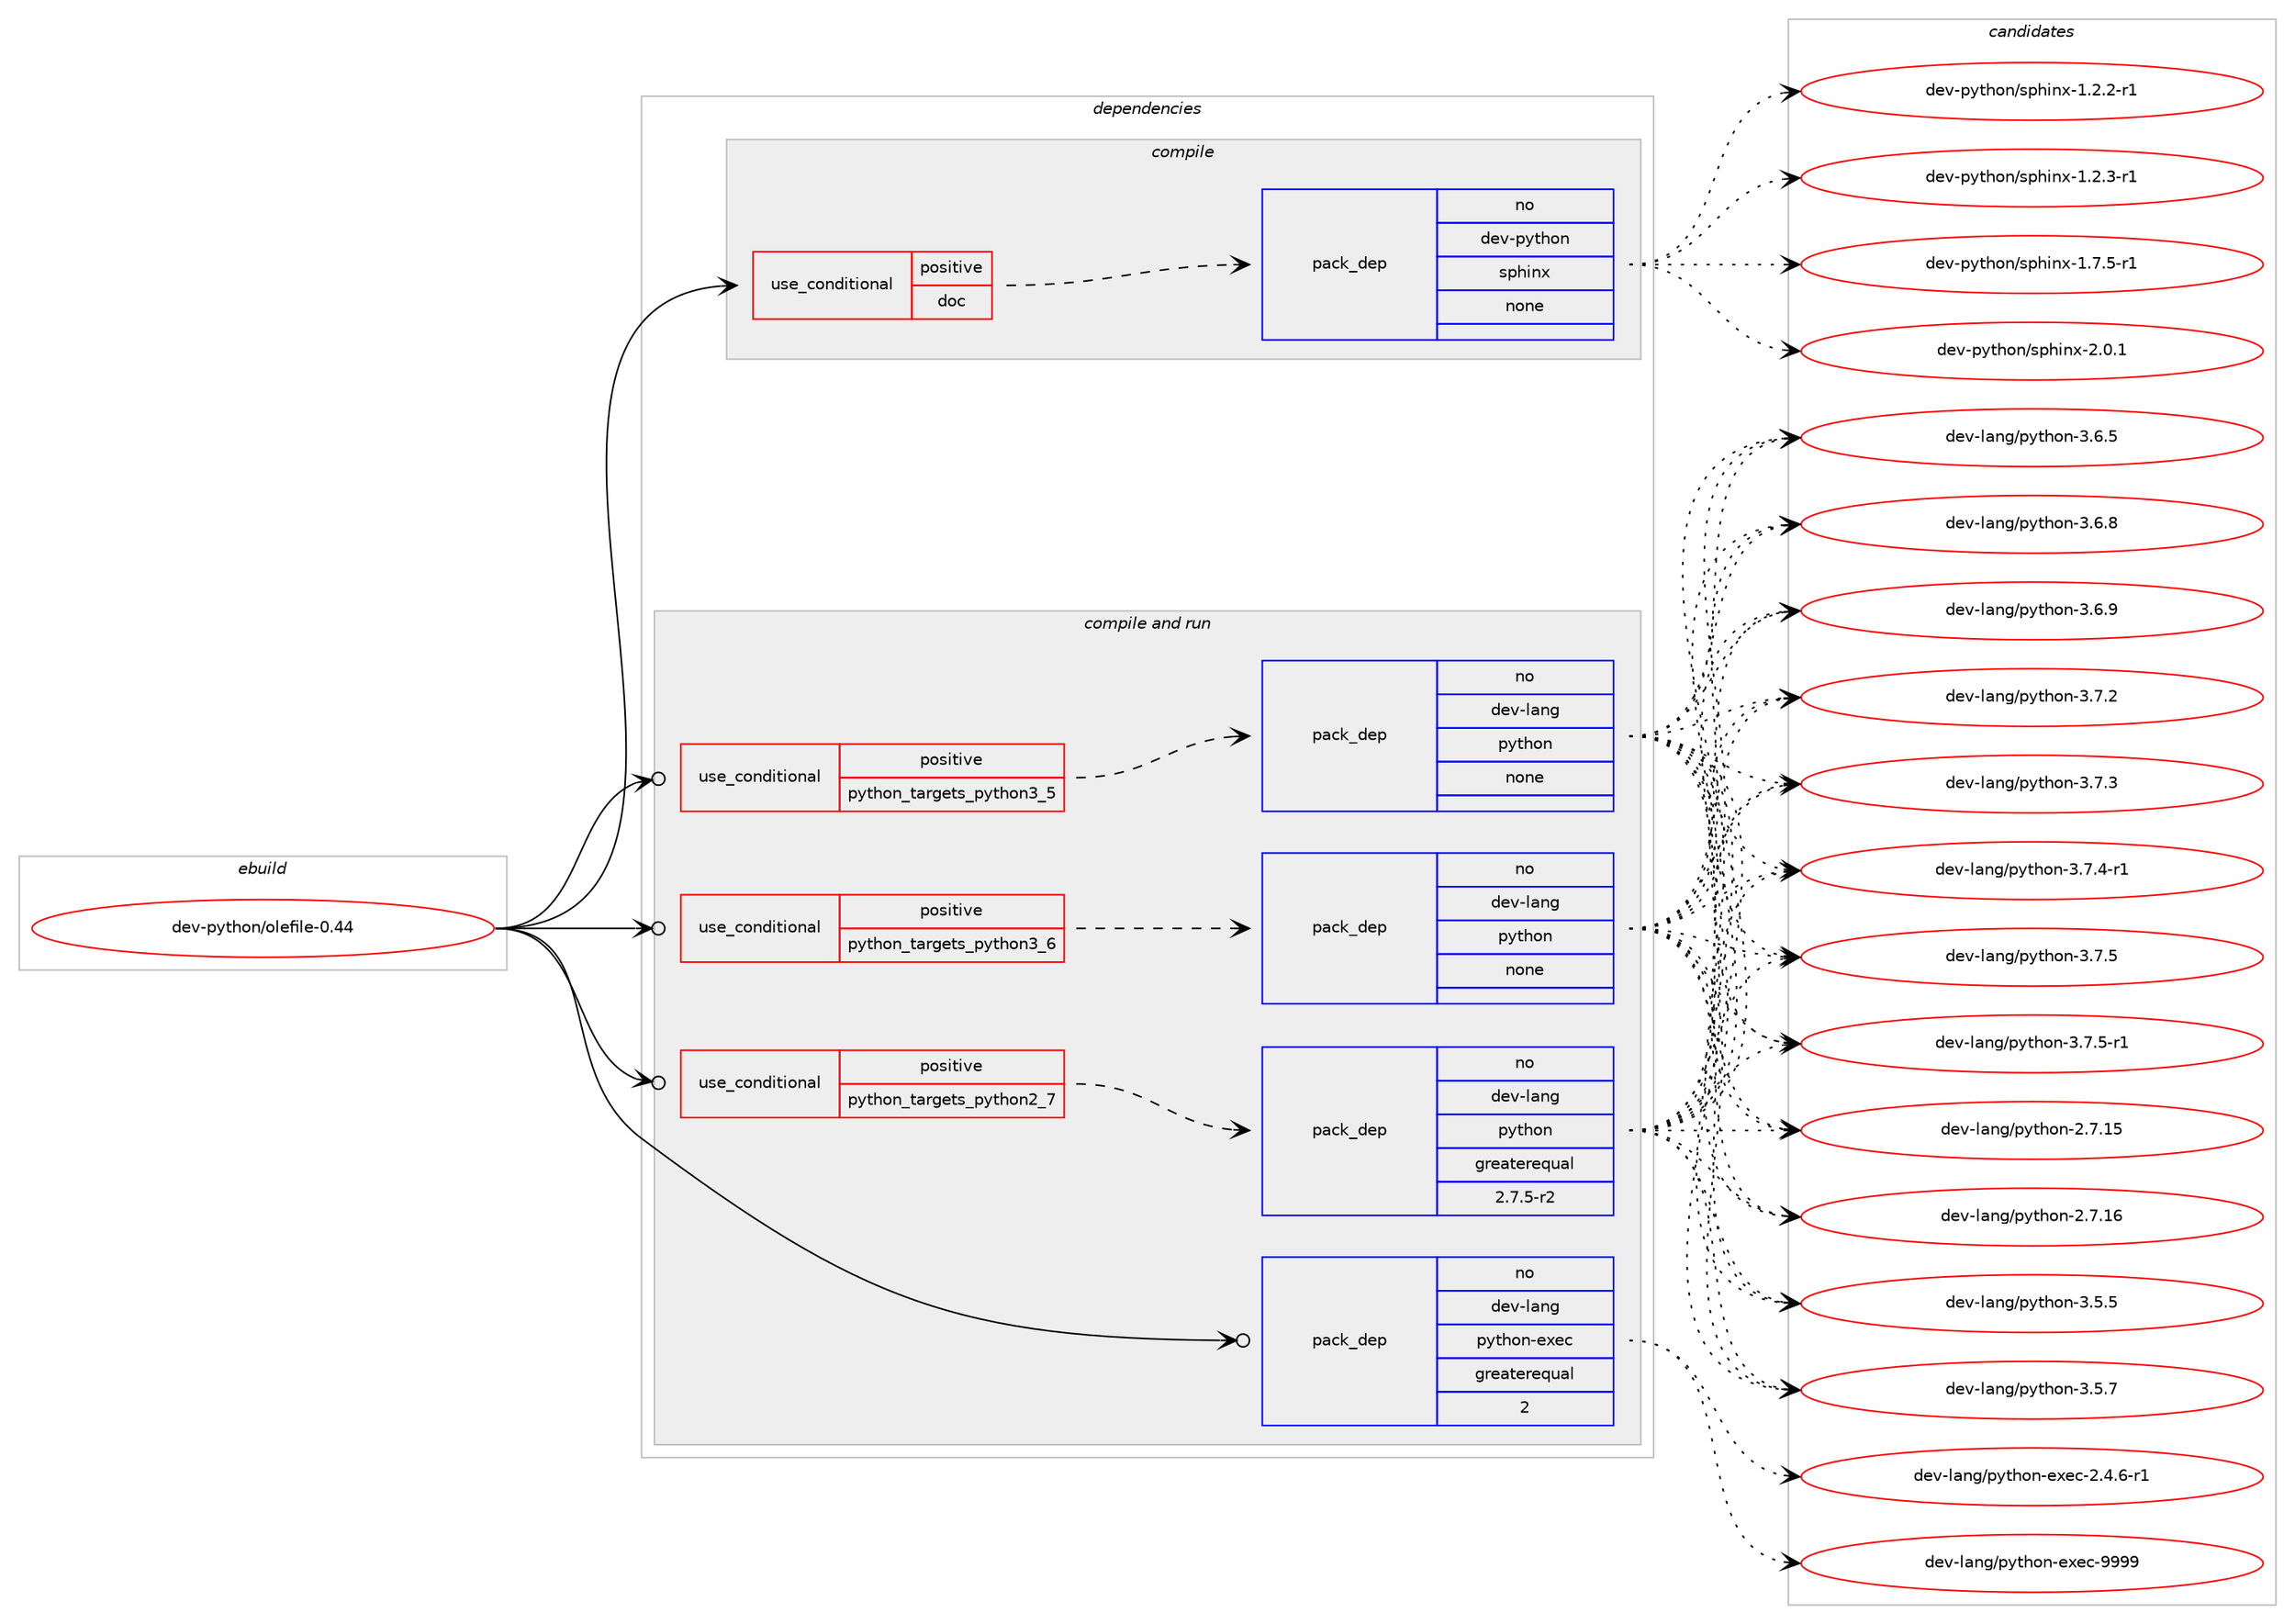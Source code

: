 digraph prolog {

# *************
# Graph options
# *************

newrank=true;
concentrate=true;
compound=true;
graph [rankdir=LR,fontname=Helvetica,fontsize=10,ranksep=1.5];#, ranksep=2.5, nodesep=0.2];
edge  [arrowhead=vee];
node  [fontname=Helvetica,fontsize=10];

# **********
# The ebuild
# **********

subgraph cluster_leftcol {
color=gray;
rank=same;
label=<<i>ebuild</i>>;
id [label="dev-python/olefile-0.44", color=red, width=4, href="../dev-python/olefile-0.44.svg"];
}

# ****************
# The dependencies
# ****************

subgraph cluster_midcol {
color=gray;
label=<<i>dependencies</i>>;
subgraph cluster_compile {
fillcolor="#eeeeee";
style=filled;
label=<<i>compile</i>>;
subgraph cond143549 {
dependency617882 [label=<<TABLE BORDER="0" CELLBORDER="1" CELLSPACING="0" CELLPADDING="4"><TR><TD ROWSPAN="3" CELLPADDING="10">use_conditional</TD></TR><TR><TD>positive</TD></TR><TR><TD>doc</TD></TR></TABLE>>, shape=none, color=red];
subgraph pack462525 {
dependency617883 [label=<<TABLE BORDER="0" CELLBORDER="1" CELLSPACING="0" CELLPADDING="4" WIDTH="220"><TR><TD ROWSPAN="6" CELLPADDING="30">pack_dep</TD></TR><TR><TD WIDTH="110">no</TD></TR><TR><TD>dev-python</TD></TR><TR><TD>sphinx</TD></TR><TR><TD>none</TD></TR><TR><TD></TD></TR></TABLE>>, shape=none, color=blue];
}
dependency617882:e -> dependency617883:w [weight=20,style="dashed",arrowhead="vee"];
}
id:e -> dependency617882:w [weight=20,style="solid",arrowhead="vee"];
}
subgraph cluster_compileandrun {
fillcolor="#eeeeee";
style=filled;
label=<<i>compile and run</i>>;
subgraph cond143550 {
dependency617884 [label=<<TABLE BORDER="0" CELLBORDER="1" CELLSPACING="0" CELLPADDING="4"><TR><TD ROWSPAN="3" CELLPADDING="10">use_conditional</TD></TR><TR><TD>positive</TD></TR><TR><TD>python_targets_python2_7</TD></TR></TABLE>>, shape=none, color=red];
subgraph pack462526 {
dependency617885 [label=<<TABLE BORDER="0" CELLBORDER="1" CELLSPACING="0" CELLPADDING="4" WIDTH="220"><TR><TD ROWSPAN="6" CELLPADDING="30">pack_dep</TD></TR><TR><TD WIDTH="110">no</TD></TR><TR><TD>dev-lang</TD></TR><TR><TD>python</TD></TR><TR><TD>greaterequal</TD></TR><TR><TD>2.7.5-r2</TD></TR></TABLE>>, shape=none, color=blue];
}
dependency617884:e -> dependency617885:w [weight=20,style="dashed",arrowhead="vee"];
}
id:e -> dependency617884:w [weight=20,style="solid",arrowhead="odotvee"];
subgraph cond143551 {
dependency617886 [label=<<TABLE BORDER="0" CELLBORDER="1" CELLSPACING="0" CELLPADDING="4"><TR><TD ROWSPAN="3" CELLPADDING="10">use_conditional</TD></TR><TR><TD>positive</TD></TR><TR><TD>python_targets_python3_5</TD></TR></TABLE>>, shape=none, color=red];
subgraph pack462527 {
dependency617887 [label=<<TABLE BORDER="0" CELLBORDER="1" CELLSPACING="0" CELLPADDING="4" WIDTH="220"><TR><TD ROWSPAN="6" CELLPADDING="30">pack_dep</TD></TR><TR><TD WIDTH="110">no</TD></TR><TR><TD>dev-lang</TD></TR><TR><TD>python</TD></TR><TR><TD>none</TD></TR><TR><TD></TD></TR></TABLE>>, shape=none, color=blue];
}
dependency617886:e -> dependency617887:w [weight=20,style="dashed",arrowhead="vee"];
}
id:e -> dependency617886:w [weight=20,style="solid",arrowhead="odotvee"];
subgraph cond143552 {
dependency617888 [label=<<TABLE BORDER="0" CELLBORDER="1" CELLSPACING="0" CELLPADDING="4"><TR><TD ROWSPAN="3" CELLPADDING="10">use_conditional</TD></TR><TR><TD>positive</TD></TR><TR><TD>python_targets_python3_6</TD></TR></TABLE>>, shape=none, color=red];
subgraph pack462528 {
dependency617889 [label=<<TABLE BORDER="0" CELLBORDER="1" CELLSPACING="0" CELLPADDING="4" WIDTH="220"><TR><TD ROWSPAN="6" CELLPADDING="30">pack_dep</TD></TR><TR><TD WIDTH="110">no</TD></TR><TR><TD>dev-lang</TD></TR><TR><TD>python</TD></TR><TR><TD>none</TD></TR><TR><TD></TD></TR></TABLE>>, shape=none, color=blue];
}
dependency617888:e -> dependency617889:w [weight=20,style="dashed",arrowhead="vee"];
}
id:e -> dependency617888:w [weight=20,style="solid",arrowhead="odotvee"];
subgraph pack462529 {
dependency617890 [label=<<TABLE BORDER="0" CELLBORDER="1" CELLSPACING="0" CELLPADDING="4" WIDTH="220"><TR><TD ROWSPAN="6" CELLPADDING="30">pack_dep</TD></TR><TR><TD WIDTH="110">no</TD></TR><TR><TD>dev-lang</TD></TR><TR><TD>python-exec</TD></TR><TR><TD>greaterequal</TD></TR><TR><TD>2</TD></TR></TABLE>>, shape=none, color=blue];
}
id:e -> dependency617890:w [weight=20,style="solid",arrowhead="odotvee"];
}
subgraph cluster_run {
fillcolor="#eeeeee";
style=filled;
label=<<i>run</i>>;
}
}

# **************
# The candidates
# **************

subgraph cluster_choices {
rank=same;
color=gray;
label=<<i>candidates</i>>;

subgraph choice462525 {
color=black;
nodesep=1;
choice10010111845112121116104111110471151121041051101204549465046504511449 [label="dev-python/sphinx-1.2.2-r1", color=red, width=4,href="../dev-python/sphinx-1.2.2-r1.svg"];
choice10010111845112121116104111110471151121041051101204549465046514511449 [label="dev-python/sphinx-1.2.3-r1", color=red, width=4,href="../dev-python/sphinx-1.2.3-r1.svg"];
choice10010111845112121116104111110471151121041051101204549465546534511449 [label="dev-python/sphinx-1.7.5-r1", color=red, width=4,href="../dev-python/sphinx-1.7.5-r1.svg"];
choice1001011184511212111610411111047115112104105110120455046484649 [label="dev-python/sphinx-2.0.1", color=red, width=4,href="../dev-python/sphinx-2.0.1.svg"];
dependency617883:e -> choice10010111845112121116104111110471151121041051101204549465046504511449:w [style=dotted,weight="100"];
dependency617883:e -> choice10010111845112121116104111110471151121041051101204549465046514511449:w [style=dotted,weight="100"];
dependency617883:e -> choice10010111845112121116104111110471151121041051101204549465546534511449:w [style=dotted,weight="100"];
dependency617883:e -> choice1001011184511212111610411111047115112104105110120455046484649:w [style=dotted,weight="100"];
}
subgraph choice462526 {
color=black;
nodesep=1;
choice10010111845108971101034711212111610411111045504655464953 [label="dev-lang/python-2.7.15", color=red, width=4,href="../dev-lang/python-2.7.15.svg"];
choice10010111845108971101034711212111610411111045504655464954 [label="dev-lang/python-2.7.16", color=red, width=4,href="../dev-lang/python-2.7.16.svg"];
choice100101118451089711010347112121116104111110455146534653 [label="dev-lang/python-3.5.5", color=red, width=4,href="../dev-lang/python-3.5.5.svg"];
choice100101118451089711010347112121116104111110455146534655 [label="dev-lang/python-3.5.7", color=red, width=4,href="../dev-lang/python-3.5.7.svg"];
choice100101118451089711010347112121116104111110455146544653 [label="dev-lang/python-3.6.5", color=red, width=4,href="../dev-lang/python-3.6.5.svg"];
choice100101118451089711010347112121116104111110455146544656 [label="dev-lang/python-3.6.8", color=red, width=4,href="../dev-lang/python-3.6.8.svg"];
choice100101118451089711010347112121116104111110455146544657 [label="dev-lang/python-3.6.9", color=red, width=4,href="../dev-lang/python-3.6.9.svg"];
choice100101118451089711010347112121116104111110455146554650 [label="dev-lang/python-3.7.2", color=red, width=4,href="../dev-lang/python-3.7.2.svg"];
choice100101118451089711010347112121116104111110455146554651 [label="dev-lang/python-3.7.3", color=red, width=4,href="../dev-lang/python-3.7.3.svg"];
choice1001011184510897110103471121211161041111104551465546524511449 [label="dev-lang/python-3.7.4-r1", color=red, width=4,href="../dev-lang/python-3.7.4-r1.svg"];
choice100101118451089711010347112121116104111110455146554653 [label="dev-lang/python-3.7.5", color=red, width=4,href="../dev-lang/python-3.7.5.svg"];
choice1001011184510897110103471121211161041111104551465546534511449 [label="dev-lang/python-3.7.5-r1", color=red, width=4,href="../dev-lang/python-3.7.5-r1.svg"];
dependency617885:e -> choice10010111845108971101034711212111610411111045504655464953:w [style=dotted,weight="100"];
dependency617885:e -> choice10010111845108971101034711212111610411111045504655464954:w [style=dotted,weight="100"];
dependency617885:e -> choice100101118451089711010347112121116104111110455146534653:w [style=dotted,weight="100"];
dependency617885:e -> choice100101118451089711010347112121116104111110455146534655:w [style=dotted,weight="100"];
dependency617885:e -> choice100101118451089711010347112121116104111110455146544653:w [style=dotted,weight="100"];
dependency617885:e -> choice100101118451089711010347112121116104111110455146544656:w [style=dotted,weight="100"];
dependency617885:e -> choice100101118451089711010347112121116104111110455146544657:w [style=dotted,weight="100"];
dependency617885:e -> choice100101118451089711010347112121116104111110455146554650:w [style=dotted,weight="100"];
dependency617885:e -> choice100101118451089711010347112121116104111110455146554651:w [style=dotted,weight="100"];
dependency617885:e -> choice1001011184510897110103471121211161041111104551465546524511449:w [style=dotted,weight="100"];
dependency617885:e -> choice100101118451089711010347112121116104111110455146554653:w [style=dotted,weight="100"];
dependency617885:e -> choice1001011184510897110103471121211161041111104551465546534511449:w [style=dotted,weight="100"];
}
subgraph choice462527 {
color=black;
nodesep=1;
choice10010111845108971101034711212111610411111045504655464953 [label="dev-lang/python-2.7.15", color=red, width=4,href="../dev-lang/python-2.7.15.svg"];
choice10010111845108971101034711212111610411111045504655464954 [label="dev-lang/python-2.7.16", color=red, width=4,href="../dev-lang/python-2.7.16.svg"];
choice100101118451089711010347112121116104111110455146534653 [label="dev-lang/python-3.5.5", color=red, width=4,href="../dev-lang/python-3.5.5.svg"];
choice100101118451089711010347112121116104111110455146534655 [label="dev-lang/python-3.5.7", color=red, width=4,href="../dev-lang/python-3.5.7.svg"];
choice100101118451089711010347112121116104111110455146544653 [label="dev-lang/python-3.6.5", color=red, width=4,href="../dev-lang/python-3.6.5.svg"];
choice100101118451089711010347112121116104111110455146544656 [label="dev-lang/python-3.6.8", color=red, width=4,href="../dev-lang/python-3.6.8.svg"];
choice100101118451089711010347112121116104111110455146544657 [label="dev-lang/python-3.6.9", color=red, width=4,href="../dev-lang/python-3.6.9.svg"];
choice100101118451089711010347112121116104111110455146554650 [label="dev-lang/python-3.7.2", color=red, width=4,href="../dev-lang/python-3.7.2.svg"];
choice100101118451089711010347112121116104111110455146554651 [label="dev-lang/python-3.7.3", color=red, width=4,href="../dev-lang/python-3.7.3.svg"];
choice1001011184510897110103471121211161041111104551465546524511449 [label="dev-lang/python-3.7.4-r1", color=red, width=4,href="../dev-lang/python-3.7.4-r1.svg"];
choice100101118451089711010347112121116104111110455146554653 [label="dev-lang/python-3.7.5", color=red, width=4,href="../dev-lang/python-3.7.5.svg"];
choice1001011184510897110103471121211161041111104551465546534511449 [label="dev-lang/python-3.7.5-r1", color=red, width=4,href="../dev-lang/python-3.7.5-r1.svg"];
dependency617887:e -> choice10010111845108971101034711212111610411111045504655464953:w [style=dotted,weight="100"];
dependency617887:e -> choice10010111845108971101034711212111610411111045504655464954:w [style=dotted,weight="100"];
dependency617887:e -> choice100101118451089711010347112121116104111110455146534653:w [style=dotted,weight="100"];
dependency617887:e -> choice100101118451089711010347112121116104111110455146534655:w [style=dotted,weight="100"];
dependency617887:e -> choice100101118451089711010347112121116104111110455146544653:w [style=dotted,weight="100"];
dependency617887:e -> choice100101118451089711010347112121116104111110455146544656:w [style=dotted,weight="100"];
dependency617887:e -> choice100101118451089711010347112121116104111110455146544657:w [style=dotted,weight="100"];
dependency617887:e -> choice100101118451089711010347112121116104111110455146554650:w [style=dotted,weight="100"];
dependency617887:e -> choice100101118451089711010347112121116104111110455146554651:w [style=dotted,weight="100"];
dependency617887:e -> choice1001011184510897110103471121211161041111104551465546524511449:w [style=dotted,weight="100"];
dependency617887:e -> choice100101118451089711010347112121116104111110455146554653:w [style=dotted,weight="100"];
dependency617887:e -> choice1001011184510897110103471121211161041111104551465546534511449:w [style=dotted,weight="100"];
}
subgraph choice462528 {
color=black;
nodesep=1;
choice10010111845108971101034711212111610411111045504655464953 [label="dev-lang/python-2.7.15", color=red, width=4,href="../dev-lang/python-2.7.15.svg"];
choice10010111845108971101034711212111610411111045504655464954 [label="dev-lang/python-2.7.16", color=red, width=4,href="../dev-lang/python-2.7.16.svg"];
choice100101118451089711010347112121116104111110455146534653 [label="dev-lang/python-3.5.5", color=red, width=4,href="../dev-lang/python-3.5.5.svg"];
choice100101118451089711010347112121116104111110455146534655 [label="dev-lang/python-3.5.7", color=red, width=4,href="../dev-lang/python-3.5.7.svg"];
choice100101118451089711010347112121116104111110455146544653 [label="dev-lang/python-3.6.5", color=red, width=4,href="../dev-lang/python-3.6.5.svg"];
choice100101118451089711010347112121116104111110455146544656 [label="dev-lang/python-3.6.8", color=red, width=4,href="../dev-lang/python-3.6.8.svg"];
choice100101118451089711010347112121116104111110455146544657 [label="dev-lang/python-3.6.9", color=red, width=4,href="../dev-lang/python-3.6.9.svg"];
choice100101118451089711010347112121116104111110455146554650 [label="dev-lang/python-3.7.2", color=red, width=4,href="../dev-lang/python-3.7.2.svg"];
choice100101118451089711010347112121116104111110455146554651 [label="dev-lang/python-3.7.3", color=red, width=4,href="../dev-lang/python-3.7.3.svg"];
choice1001011184510897110103471121211161041111104551465546524511449 [label="dev-lang/python-3.7.4-r1", color=red, width=4,href="../dev-lang/python-3.7.4-r1.svg"];
choice100101118451089711010347112121116104111110455146554653 [label="dev-lang/python-3.7.5", color=red, width=4,href="../dev-lang/python-3.7.5.svg"];
choice1001011184510897110103471121211161041111104551465546534511449 [label="dev-lang/python-3.7.5-r1", color=red, width=4,href="../dev-lang/python-3.7.5-r1.svg"];
dependency617889:e -> choice10010111845108971101034711212111610411111045504655464953:w [style=dotted,weight="100"];
dependency617889:e -> choice10010111845108971101034711212111610411111045504655464954:w [style=dotted,weight="100"];
dependency617889:e -> choice100101118451089711010347112121116104111110455146534653:w [style=dotted,weight="100"];
dependency617889:e -> choice100101118451089711010347112121116104111110455146534655:w [style=dotted,weight="100"];
dependency617889:e -> choice100101118451089711010347112121116104111110455146544653:w [style=dotted,weight="100"];
dependency617889:e -> choice100101118451089711010347112121116104111110455146544656:w [style=dotted,weight="100"];
dependency617889:e -> choice100101118451089711010347112121116104111110455146544657:w [style=dotted,weight="100"];
dependency617889:e -> choice100101118451089711010347112121116104111110455146554650:w [style=dotted,weight="100"];
dependency617889:e -> choice100101118451089711010347112121116104111110455146554651:w [style=dotted,weight="100"];
dependency617889:e -> choice1001011184510897110103471121211161041111104551465546524511449:w [style=dotted,weight="100"];
dependency617889:e -> choice100101118451089711010347112121116104111110455146554653:w [style=dotted,weight="100"];
dependency617889:e -> choice1001011184510897110103471121211161041111104551465546534511449:w [style=dotted,weight="100"];
}
subgraph choice462529 {
color=black;
nodesep=1;
choice10010111845108971101034711212111610411111045101120101994550465246544511449 [label="dev-lang/python-exec-2.4.6-r1", color=red, width=4,href="../dev-lang/python-exec-2.4.6-r1.svg"];
choice10010111845108971101034711212111610411111045101120101994557575757 [label="dev-lang/python-exec-9999", color=red, width=4,href="../dev-lang/python-exec-9999.svg"];
dependency617890:e -> choice10010111845108971101034711212111610411111045101120101994550465246544511449:w [style=dotted,weight="100"];
dependency617890:e -> choice10010111845108971101034711212111610411111045101120101994557575757:w [style=dotted,weight="100"];
}
}

}

